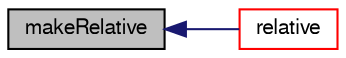 digraph "makeRelative"
{
  bgcolor="transparent";
  edge [fontname="FreeSans",fontsize="10",labelfontname="FreeSans",labelfontsize="10"];
  node [fontname="FreeSans",fontsize="10",shape=record];
  rankdir="LR";
  Node667 [label="makeRelative",height=0.2,width=0.4,color="black", fillcolor="grey75", style="filled", fontcolor="black"];
  Node667 -> Node668 [dir="back",color="midnightblue",fontsize="10",style="solid",fontname="FreeSans"];
  Node668 [label="relative",height=0.2,width=0.4,color="red",URL="$a21902.html#a8ab081458b9f95647231df45cf0acc42",tooltip="Return the given absolute boundary flux relative within. "];
}

